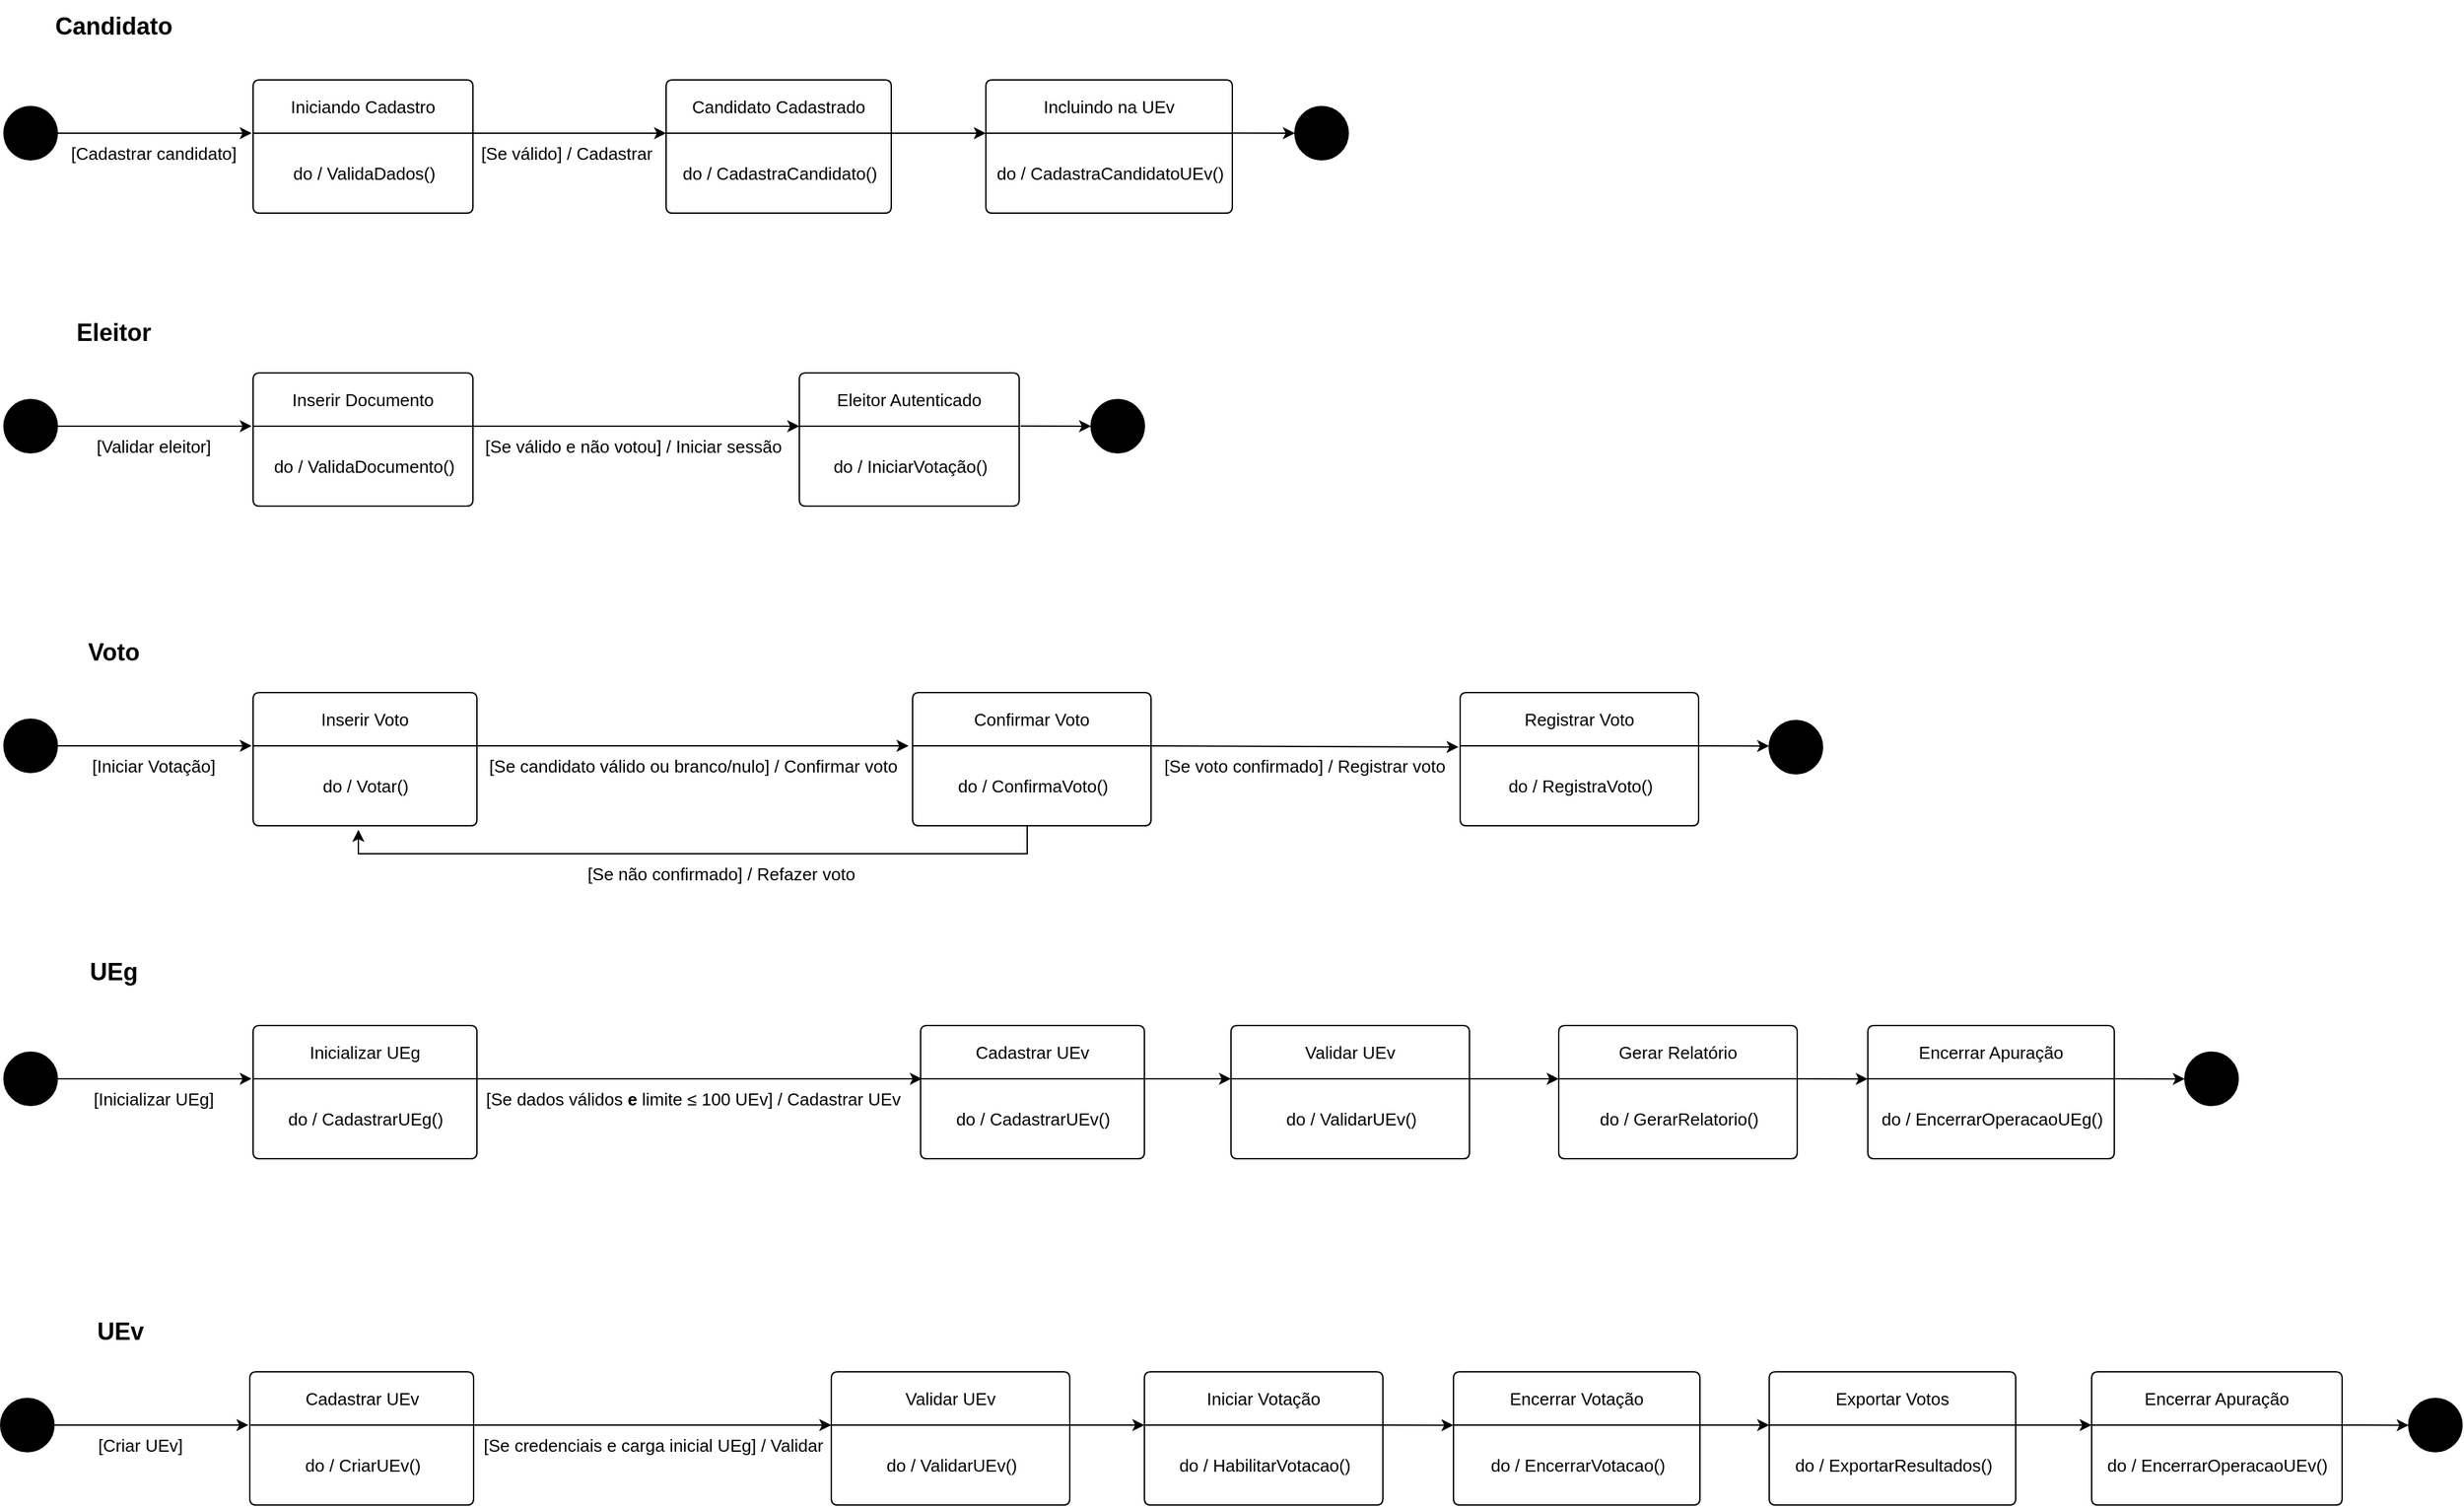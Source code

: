 <mxfile version="28.2.1">
  <diagram name="Página-1" id="NZn0Qjst2y6ycqvkidvK">
    <mxGraphModel dx="1212" dy="479" grid="1" gridSize="10" guides="1" tooltips="1" connect="1" arrows="1" fold="1" page="1" pageScale="1" pageWidth="2336" pageHeight="1654" background="#ffffff" math="0" shadow="0">
      <root>
        <mxCell id="0" />
        <mxCell id="1" parent="0" />
        <mxCell id="J0mnf2S2Qx6hoSlo7Nsn-1" value="" style="ellipse;whiteSpace=wrap;html=1;aspect=fixed;fillColor=#000000;" vertex="1" parent="1">
          <mxGeometry x="123" y="130" width="40" height="40" as="geometry" />
        </mxCell>
        <mxCell id="J0mnf2S2Qx6hoSlo7Nsn-28" style="edgeStyle=orthogonalEdgeStyle;rounded=0;orthogonalLoop=1;jettySize=auto;html=1;exitX=1;exitY=0.25;exitDx=0;exitDy=0;entryX=0;entryY=0.25;entryDx=0;entryDy=0;" edge="1" parent="1">
          <mxGeometry relative="1" as="geometry">
            <mxPoint x="475" y="150" as="sourcePoint" />
            <mxPoint x="620" y="150" as="targetPoint" />
          </mxGeometry>
        </mxCell>
        <mxCell id="J0mnf2S2Qx6hoSlo7Nsn-15" value="Iniciando Cadastro" style="swimlane;childLayout=stackLayout;horizontal=1;startSize=40;horizontalStack=0;rounded=1;fontSize=13;fontStyle=0;strokeWidth=1;resizeParent=0;resizeLast=1;shadow=0;dashed=0;align=center;arcSize=4;whiteSpace=wrap;html=1;" vertex="1" parent="1">
          <mxGeometry x="310" y="110" width="165" height="100" as="geometry" />
        </mxCell>
        <mxCell id="J0mnf2S2Qx6hoSlo7Nsn-17" value="&lt;font style=&quot;font-size: 13px;&quot;&gt;do / ValidaDados()&lt;/font&gt;" style="text;html=1;align=center;verticalAlign=middle;resizable=0;points=[];autosize=1;strokeColor=none;fillColor=none;" vertex="1" parent="J0mnf2S2Qx6hoSlo7Nsn-15">
          <mxGeometry y="40" width="165" height="60" as="geometry" />
        </mxCell>
        <mxCell id="J0mnf2S2Qx6hoSlo7Nsn-20" style="edgeStyle=orthogonalEdgeStyle;rounded=0;orthogonalLoop=1;jettySize=auto;html=1;entryX=-0.006;entryY=0.033;entryDx=0;entryDy=0;entryPerimeter=0;" edge="1" parent="1">
          <mxGeometry relative="1" as="geometry">
            <mxPoint x="163.0" y="149.98" as="sourcePoint" />
            <mxPoint x="309.01" y="149.98" as="targetPoint" />
          </mxGeometry>
        </mxCell>
        <mxCell id="J0mnf2S2Qx6hoSlo7Nsn-21" value="[Cadastrar candidato]" style="text;html=1;align=center;verticalAlign=middle;resizable=0;points=[];autosize=1;strokeColor=none;fillColor=none;fontSize=13;" vertex="1" parent="1">
          <mxGeometry x="160" y="150" width="150" height="30" as="geometry" />
        </mxCell>
        <mxCell id="J0mnf2S2Qx6hoSlo7Nsn-32" style="edgeStyle=orthogonalEdgeStyle;rounded=0;orthogonalLoop=1;jettySize=auto;html=1;exitX=1;exitY=0.25;exitDx=0;exitDy=0;entryX=0;entryY=0.25;entryDx=0;entryDy=0;" edge="1" parent="1">
          <mxGeometry relative="1" as="geometry">
            <mxPoint x="788" y="150" as="sourcePoint" />
            <mxPoint x="860" y="150" as="targetPoint" />
          </mxGeometry>
        </mxCell>
        <mxCell id="J0mnf2S2Qx6hoSlo7Nsn-22" value="Candidato&amp;nbsp;Cadastrado" style="swimlane;childLayout=stackLayout;horizontal=1;startSize=40;horizontalStack=0;rounded=1;fontSize=13;fontStyle=0;strokeWidth=1;resizeParent=0;resizeLast=1;shadow=0;dashed=0;align=center;arcSize=4;whiteSpace=wrap;html=1;" vertex="1" parent="1">
          <mxGeometry x="620" y="110" width="169" height="100" as="geometry" />
        </mxCell>
        <mxCell id="J0mnf2S2Qx6hoSlo7Nsn-23" value="&lt;span style=&quot;font-size: 13px;&quot;&gt;do / CadastraCandidato()&lt;/span&gt;" style="text;html=1;align=center;verticalAlign=middle;resizable=0;points=[];autosize=1;strokeColor=none;fillColor=none;" vertex="1" parent="J0mnf2S2Qx6hoSlo7Nsn-22">
          <mxGeometry y="40" width="169" height="60" as="geometry" />
        </mxCell>
        <mxCell id="J0mnf2S2Qx6hoSlo7Nsn-27" value="[Se válido] / Cadastrar" style="text;html=1;align=center;verticalAlign=middle;resizable=0;points=[];autosize=1;strokeColor=none;fillColor=none;fontSize=13;" vertex="1" parent="1">
          <mxGeometry x="470" y="150" width="150" height="30" as="geometry" />
        </mxCell>
        <mxCell id="J0mnf2S2Qx6hoSlo7Nsn-34" style="rounded=0;orthogonalLoop=1;jettySize=auto;html=1;exitX=1;exitY=0.399;exitDx=0;exitDy=0;entryX=0;entryY=0.5;entryDx=0;entryDy=0;exitPerimeter=0;" edge="1" parent="1">
          <mxGeometry relative="1" as="geometry">
            <mxPoint x="1039" y="149.9" as="sourcePoint" />
            <mxPoint x="1092.0" y="150" as="targetPoint" />
          </mxGeometry>
        </mxCell>
        <mxCell id="J0mnf2S2Qx6hoSlo7Nsn-29" value="Incluindo na UEv" style="swimlane;childLayout=stackLayout;horizontal=1;startSize=40;horizontalStack=0;rounded=1;fontSize=13;fontStyle=0;strokeWidth=1;resizeParent=0;resizeLast=1;shadow=0;dashed=0;align=center;arcSize=4;whiteSpace=wrap;html=1;" vertex="1" parent="1">
          <mxGeometry x="860" y="110" width="185" height="100" as="geometry" />
        </mxCell>
        <mxCell id="J0mnf2S2Qx6hoSlo7Nsn-30" value="&lt;span style=&quot;font-size: 13px;&quot;&gt;do / CadastraCandidatoUEv()&lt;/span&gt;" style="text;html=1;align=center;verticalAlign=middle;resizable=0;points=[];autosize=1;strokeColor=none;fillColor=none;" vertex="1" parent="J0mnf2S2Qx6hoSlo7Nsn-29">
          <mxGeometry y="40" width="185" height="60" as="geometry" />
        </mxCell>
        <mxCell id="J0mnf2S2Qx6hoSlo7Nsn-33" value="" style="ellipse;whiteSpace=wrap;html=1;aspect=fixed;fillColor=#000000;" vertex="1" parent="1">
          <mxGeometry x="1092" y="130" width="40" height="40" as="geometry" />
        </mxCell>
        <mxCell id="J0mnf2S2Qx6hoSlo7Nsn-35" value="Candidato" style="text;html=1;align=center;verticalAlign=middle;resizable=0;points=[];autosize=1;strokeColor=none;fillColor=none;fontStyle=1;fontSize=18;" vertex="1" parent="1">
          <mxGeometry x="150" y="50" width="110" height="40" as="geometry" />
        </mxCell>
        <mxCell id="J0mnf2S2Qx6hoSlo7Nsn-36" value="" style="ellipse;whiteSpace=wrap;html=1;aspect=fixed;fillColor=#000000;" vertex="1" parent="1">
          <mxGeometry x="123" y="350" width="40" height="40" as="geometry" />
        </mxCell>
        <mxCell id="J0mnf2S2Qx6hoSlo7Nsn-53" style="edgeStyle=none;rounded=0;orthogonalLoop=1;jettySize=auto;html=1;exitX=1;exitY=0.25;exitDx=0;exitDy=0;entryX=0;entryY=0.25;entryDx=0;entryDy=0;" edge="1" parent="1">
          <mxGeometry relative="1" as="geometry">
            <mxPoint x="475.0" y="370.0" as="sourcePoint" />
            <mxPoint x="720" y="370.0" as="targetPoint" />
          </mxGeometry>
        </mxCell>
        <mxCell id="J0mnf2S2Qx6hoSlo7Nsn-38" value="Inserir Documento" style="swimlane;childLayout=stackLayout;horizontal=1;startSize=40;horizontalStack=0;rounded=1;fontSize=13;fontStyle=0;strokeWidth=1;resizeParent=0;resizeLast=1;shadow=0;dashed=0;align=center;arcSize=4;whiteSpace=wrap;html=1;" vertex="1" parent="1">
          <mxGeometry x="310" y="330" width="165" height="100" as="geometry" />
        </mxCell>
        <mxCell id="J0mnf2S2Qx6hoSlo7Nsn-39" value="&lt;font style=&quot;font-size: 13px;&quot;&gt;do / ValidaDocumento()&lt;/font&gt;" style="text;html=1;align=center;verticalAlign=middle;resizable=0;points=[];autosize=1;strokeColor=none;fillColor=none;" vertex="1" parent="J0mnf2S2Qx6hoSlo7Nsn-38">
          <mxGeometry y="40" width="165" height="60" as="geometry" />
        </mxCell>
        <mxCell id="J0mnf2S2Qx6hoSlo7Nsn-40" style="edgeStyle=orthogonalEdgeStyle;rounded=0;orthogonalLoop=1;jettySize=auto;html=1;entryX=-0.006;entryY=0.033;entryDx=0;entryDy=0;entryPerimeter=0;" edge="1" parent="1">
          <mxGeometry relative="1" as="geometry">
            <mxPoint x="163.0" y="369.98" as="sourcePoint" />
            <mxPoint x="309.01" y="369.98" as="targetPoint" />
          </mxGeometry>
        </mxCell>
        <mxCell id="J0mnf2S2Qx6hoSlo7Nsn-41" value="[Validar eleitor]" style="text;html=1;align=center;verticalAlign=middle;resizable=0;points=[];autosize=1;strokeColor=none;fillColor=none;fontSize=13;" vertex="1" parent="1">
          <mxGeometry x="180" y="370" width="110" height="30" as="geometry" />
        </mxCell>
        <mxCell id="J0mnf2S2Qx6hoSlo7Nsn-45" value="[Se válido e não votou] / Iniciar sessão" style="text;html=1;align=center;verticalAlign=middle;resizable=0;points=[];autosize=1;strokeColor=none;fillColor=none;fontSize=13;" vertex="1" parent="1">
          <mxGeometry x="470" y="370" width="250" height="30" as="geometry" />
        </mxCell>
        <mxCell id="J0mnf2S2Qx6hoSlo7Nsn-50" value="Eleitor" style="text;html=1;align=center;verticalAlign=middle;resizable=0;points=[];autosize=1;strokeColor=none;fillColor=none;fontStyle=1;fontSize=18;" vertex="1" parent="1">
          <mxGeometry x="170" y="280" width="70" height="40" as="geometry" />
        </mxCell>
        <mxCell id="J0mnf2S2Qx6hoSlo7Nsn-72" value="Voto" style="text;html=1;align=center;verticalAlign=middle;resizable=0;points=[];autosize=1;strokeColor=none;fillColor=none;fontStyle=1;fontSize=18;" vertex="1" parent="1">
          <mxGeometry x="175" y="520" width="60" height="40" as="geometry" />
        </mxCell>
        <mxCell id="J0mnf2S2Qx6hoSlo7Nsn-73" value="" style="ellipse;whiteSpace=wrap;html=1;aspect=fixed;fillColor=#000000;" vertex="1" parent="1">
          <mxGeometry x="123" y="590" width="40" height="40" as="geometry" />
        </mxCell>
        <mxCell id="J0mnf2S2Qx6hoSlo7Nsn-77" style="edgeStyle=orthogonalEdgeStyle;rounded=0;orthogonalLoop=1;jettySize=auto;html=1;entryX=-0.006;entryY=0.033;entryDx=0;entryDy=0;entryPerimeter=0;" edge="1" parent="1">
          <mxGeometry relative="1" as="geometry">
            <mxPoint x="163.0" y="609.98" as="sourcePoint" />
            <mxPoint x="309.01" y="609.98" as="targetPoint" />
          </mxGeometry>
        </mxCell>
        <mxCell id="J0mnf2S2Qx6hoSlo7Nsn-78" value="[Iniciar Votação]" style="text;html=1;align=center;verticalAlign=middle;resizable=0;points=[];autosize=1;strokeColor=none;fillColor=none;fontSize=13;" vertex="1" parent="1">
          <mxGeometry x="175" y="610" width="120" height="30" as="geometry" />
        </mxCell>
        <mxCell id="J0mnf2S2Qx6hoSlo7Nsn-79" style="edgeStyle=none;rounded=0;orthogonalLoop=1;jettySize=auto;html=1;exitX=1;exitY=0.25;exitDx=0;exitDy=0;entryX=0;entryY=0.25;entryDx=0;entryDy=0;" edge="1" parent="1">
          <mxGeometry relative="1" as="geometry">
            <mxPoint x="440" y="610.0" as="sourcePoint" />
            <mxPoint x="802" y="610.0" as="targetPoint" />
          </mxGeometry>
        </mxCell>
        <mxCell id="J0mnf2S2Qx6hoSlo7Nsn-80" value="Inserir Voto" style="swimlane;childLayout=stackLayout;horizontal=1;startSize=40;horizontalStack=0;rounded=1;fontSize=13;fontStyle=0;strokeWidth=1;resizeParent=0;resizeLast=1;shadow=0;dashed=0;align=center;arcSize=4;whiteSpace=wrap;html=1;" vertex="1" parent="1">
          <mxGeometry x="310" y="570" width="168" height="100" as="geometry" />
        </mxCell>
        <mxCell id="J0mnf2S2Qx6hoSlo7Nsn-81" value="&lt;span style=&quot;font-size: 13px;&quot;&gt;do / Votar()&lt;/span&gt;" style="text;html=1;align=center;verticalAlign=middle;resizable=0;points=[];autosize=1;strokeColor=none;fillColor=none;" vertex="1" parent="J0mnf2S2Qx6hoSlo7Nsn-80">
          <mxGeometry y="40" width="168" height="60" as="geometry" />
        </mxCell>
        <mxCell id="J0mnf2S2Qx6hoSlo7Nsn-83" style="edgeStyle=none;rounded=0;orthogonalLoop=1;jettySize=auto;html=1;exitX=1;exitY=0.25;exitDx=0;exitDy=0;entryX=0;entryY=0;entryDx=0;entryDy=0;" edge="1" parent="1">
          <mxGeometry relative="1" as="geometry">
            <mxPoint x="979.0" y="610.0" as="sourcePoint" />
            <mxPoint x="1214.858" y="610.858" as="targetPoint" />
          </mxGeometry>
        </mxCell>
        <mxCell id="J0mnf2S2Qx6hoSlo7Nsn-84" value="Confirmar Voto" style="swimlane;childLayout=stackLayout;horizontal=1;startSize=40;horizontalStack=0;rounded=1;fontSize=13;fontStyle=0;strokeWidth=1;resizeParent=0;resizeLast=1;shadow=0;dashed=0;align=center;arcSize=4;whiteSpace=wrap;html=1;" vertex="1" parent="1">
          <mxGeometry x="805" y="570" width="179" height="100" as="geometry" />
        </mxCell>
        <mxCell id="J0mnf2S2Qx6hoSlo7Nsn-85" value="&lt;span style=&quot;font-size: 13px;&quot;&gt;do / ConfirmaVoto()&lt;/span&gt;" style="text;html=1;align=center;verticalAlign=middle;resizable=0;points=[];autosize=1;strokeColor=none;fillColor=none;" vertex="1" parent="J0mnf2S2Qx6hoSlo7Nsn-84">
          <mxGeometry y="40" width="179" height="60" as="geometry" />
        </mxCell>
        <mxCell id="J0mnf2S2Qx6hoSlo7Nsn-86" value="" style="ellipse;whiteSpace=wrap;html=1;aspect=fixed;fillColor=#000000;" vertex="1" parent="1">
          <mxGeometry x="1448" y="591" width="40" height="40" as="geometry" />
        </mxCell>
        <mxCell id="J0mnf2S2Qx6hoSlo7Nsn-87" value="[Se candidato válido ou branco/nulo] / Confirmar voto" style="text;html=1;align=center;verticalAlign=middle;resizable=0;points=[];autosize=1;strokeColor=none;fillColor=none;fontSize=13;" vertex="1" parent="1">
          <mxGeometry x="475" y="610" width="330" height="30" as="geometry" />
        </mxCell>
        <mxCell id="J0mnf2S2Qx6hoSlo7Nsn-88" value="&lt;font&gt;[Se voto confirmado] / Registrar voto&lt;/font&gt;" style="text;html=1;align=center;verticalAlign=middle;resizable=0;points=[];autosize=1;strokeColor=none;fillColor=none;fontSize=13;" vertex="1" parent="1">
          <mxGeometry x="984" y="610" width="230" height="30" as="geometry" />
        </mxCell>
        <mxCell id="J0mnf2S2Qx6hoSlo7Nsn-90" value="Registrar Voto" style="swimlane;childLayout=stackLayout;horizontal=1;startSize=40;horizontalStack=0;rounded=1;fontSize=13;fontStyle=0;strokeWidth=1;resizeParent=0;resizeLast=1;shadow=0;dashed=0;align=center;arcSize=4;whiteSpace=wrap;html=1;" vertex="1" parent="1">
          <mxGeometry x="1216" y="570" width="179" height="100" as="geometry" />
        </mxCell>
        <mxCell id="J0mnf2S2Qx6hoSlo7Nsn-91" value="&lt;span style=&quot;font-size: 13px;&quot;&gt;do / RegistraVoto()&lt;/span&gt;" style="text;html=1;align=center;verticalAlign=middle;resizable=0;points=[];autosize=1;strokeColor=none;fillColor=none;" vertex="1" parent="J0mnf2S2Qx6hoSlo7Nsn-90">
          <mxGeometry y="40" width="179" height="60" as="geometry" />
        </mxCell>
        <mxCell id="J0mnf2S2Qx6hoSlo7Nsn-92" style="rounded=0;orthogonalLoop=1;jettySize=auto;html=1;exitX=1;exitY=0.399;exitDx=0;exitDy=0;entryX=0;entryY=0.5;entryDx=0;entryDy=0;exitPerimeter=0;" edge="1" parent="1">
          <mxGeometry relative="1" as="geometry">
            <mxPoint x="1395" y="610" as="sourcePoint" />
            <mxPoint x="1448.0" y="610.1" as="targetPoint" />
          </mxGeometry>
        </mxCell>
        <mxCell id="J0mnf2S2Qx6hoSlo7Nsn-93" style="edgeStyle=orthogonalEdgeStyle;rounded=0;orthogonalLoop=1;jettySize=auto;html=1;entryX=0.522;entryY=1.03;entryDx=0;entryDy=0;entryPerimeter=0;exitX=0.531;exitY=0.991;exitDx=0;exitDy=0;exitPerimeter=0;" edge="1" parent="1">
          <mxGeometry relative="1" as="geometry">
            <mxPoint x="891" y="670" as="sourcePoint" />
            <mxPoint x="389" y="673" as="targetPoint" />
            <Array as="points">
              <mxPoint x="891" y="691" />
              <mxPoint x="389" y="691" />
            </Array>
          </mxGeometry>
        </mxCell>
        <mxCell id="J0mnf2S2Qx6hoSlo7Nsn-94" value="[Se não confirmado] / Refazer voto" style="text;html=1;align=center;verticalAlign=middle;resizable=0;points=[];autosize=1;strokeColor=none;fillColor=none;fontSize=13;" vertex="1" parent="1">
          <mxGeometry x="551" y="691" width="220" height="30" as="geometry" />
        </mxCell>
        <mxCell id="J0mnf2S2Qx6hoSlo7Nsn-95" value="Eleitor Autenticado" style="swimlane;childLayout=stackLayout;horizontal=1;startSize=40;horizontalStack=0;rounded=1;fontSize=13;fontStyle=0;strokeWidth=1;resizeParent=0;resizeLast=1;shadow=0;dashed=0;align=center;arcSize=4;whiteSpace=wrap;html=1;" vertex="1" parent="1">
          <mxGeometry x="720" y="330" width="165" height="100" as="geometry" />
        </mxCell>
        <mxCell id="J0mnf2S2Qx6hoSlo7Nsn-96" value="&lt;font style=&quot;font-size: 13px;&quot;&gt;do / IniciarVotação()&lt;/font&gt;" style="text;html=1;align=center;verticalAlign=middle;resizable=0;points=[];autosize=1;strokeColor=none;fillColor=none;" vertex="1" parent="J0mnf2S2Qx6hoSlo7Nsn-95">
          <mxGeometry y="40" width="165" height="60" as="geometry" />
        </mxCell>
        <mxCell id="J0mnf2S2Qx6hoSlo7Nsn-97" style="rounded=0;orthogonalLoop=1;jettySize=auto;html=1;exitX=1;exitY=0.399;exitDx=0;exitDy=0;entryX=0;entryY=0.5;entryDx=0;entryDy=0;exitPerimeter=0;" edge="1" parent="1">
          <mxGeometry relative="1" as="geometry">
            <mxPoint x="886" y="369.9" as="sourcePoint" />
            <mxPoint x="939.0" y="370" as="targetPoint" />
          </mxGeometry>
        </mxCell>
        <mxCell id="J0mnf2S2Qx6hoSlo7Nsn-98" value="" style="ellipse;whiteSpace=wrap;html=1;aspect=fixed;fillColor=#000000;" vertex="1" parent="1">
          <mxGeometry x="939" y="350" width="40" height="40" as="geometry" />
        </mxCell>
        <mxCell id="J0mnf2S2Qx6hoSlo7Nsn-99" value="UEg" style="text;html=1;align=center;verticalAlign=middle;resizable=0;points=[];autosize=1;strokeColor=none;fillColor=none;fontStyle=1;fontSize=18;" vertex="1" parent="1">
          <mxGeometry x="175" y="760" width="60" height="40" as="geometry" />
        </mxCell>
        <mxCell id="J0mnf2S2Qx6hoSlo7Nsn-100" value="" style="ellipse;whiteSpace=wrap;html=1;aspect=fixed;fillColor=#000000;" vertex="1" parent="1">
          <mxGeometry x="123" y="840" width="40" height="40" as="geometry" />
        </mxCell>
        <mxCell id="J0mnf2S2Qx6hoSlo7Nsn-101" style="edgeStyle=orthogonalEdgeStyle;rounded=0;orthogonalLoop=1;jettySize=auto;html=1;entryX=-0.006;entryY=0.033;entryDx=0;entryDy=0;entryPerimeter=0;" edge="1" parent="1">
          <mxGeometry relative="1" as="geometry">
            <mxPoint x="163.0" y="859.98" as="sourcePoint" />
            <mxPoint x="309.01" y="859.98" as="targetPoint" />
          </mxGeometry>
        </mxCell>
        <mxCell id="J0mnf2S2Qx6hoSlo7Nsn-102" value="[Inicializar UEg]" style="text;html=1;align=center;verticalAlign=middle;resizable=0;points=[];autosize=1;strokeColor=none;fillColor=none;fontSize=13;" vertex="1" parent="1">
          <mxGeometry x="180" y="860" width="110" height="30" as="geometry" />
        </mxCell>
        <mxCell id="J0mnf2S2Qx6hoSlo7Nsn-103" style="edgeStyle=none;rounded=0;orthogonalLoop=1;jettySize=auto;html=1;exitX=1;exitY=0.25;exitDx=0;exitDy=0;entryX=0;entryY=0.25;entryDx=0;entryDy=0;" edge="1" parent="1">
          <mxGeometry relative="1" as="geometry">
            <mxPoint x="450" y="860.0" as="sourcePoint" />
            <mxPoint x="812" y="860.0" as="targetPoint" />
          </mxGeometry>
        </mxCell>
        <mxCell id="J0mnf2S2Qx6hoSlo7Nsn-137" style="edgeStyle=none;rounded=0;orthogonalLoop=1;jettySize=auto;html=1;exitX=1;exitY=0.25;exitDx=0;exitDy=0;entryX=0;entryY=0.25;entryDx=0;entryDy=0;" edge="1" parent="1">
          <mxGeometry relative="1" as="geometry">
            <mxPoint x="963" y="860.0" as="sourcePoint" />
            <mxPoint x="1044" y="860.0" as="targetPoint" />
          </mxGeometry>
        </mxCell>
        <mxCell id="J0mnf2S2Qx6hoSlo7Nsn-104" value="Cadastrar UEv" style="swimlane;childLayout=stackLayout;horizontal=1;startSize=40;horizontalStack=0;rounded=1;fontSize=13;fontStyle=0;strokeWidth=1;resizeParent=0;resizeLast=1;shadow=0;dashed=0;align=center;arcSize=4;whiteSpace=wrap;html=1;" vertex="1" parent="1">
          <mxGeometry x="811" y="820" width="168" height="100" as="geometry" />
        </mxCell>
        <mxCell id="J0mnf2S2Qx6hoSlo7Nsn-105" value="do / CadastrarUEv()" style="text;html=1;align=center;verticalAlign=middle;resizable=0;points=[];autosize=1;strokeColor=none;fillColor=none;fontSize=13;" vertex="1" parent="J0mnf2S2Qx6hoSlo7Nsn-104">
          <mxGeometry y="40" width="168" height="60" as="geometry" />
        </mxCell>
        <mxCell id="J0mnf2S2Qx6hoSlo7Nsn-139" style="edgeStyle=none;rounded=0;orthogonalLoop=1;jettySize=auto;html=1;exitX=1;exitY=0.25;exitDx=0;exitDy=0;entryX=0;entryY=0.25;entryDx=0;entryDy=0;" edge="1" parent="1">
          <mxGeometry relative="1" as="geometry">
            <mxPoint x="1223" y="860.0" as="sourcePoint" />
            <mxPoint x="1290" y="860.0" as="targetPoint" />
          </mxGeometry>
        </mxCell>
        <mxCell id="J0mnf2S2Qx6hoSlo7Nsn-107" value="Validar UEv" style="swimlane;childLayout=stackLayout;horizontal=1;startSize=40;horizontalStack=0;rounded=1;fontSize=13;fontStyle=0;strokeWidth=1;resizeParent=0;resizeLast=1;shadow=0;dashed=0;align=center;arcSize=4;whiteSpace=wrap;html=1;" vertex="1" parent="1">
          <mxGeometry x="1044" y="820" width="179" height="100" as="geometry" />
        </mxCell>
        <mxCell id="J0mnf2S2Qx6hoSlo7Nsn-134" value="do / ValidarUEv()" style="text;html=1;align=center;verticalAlign=middle;resizable=0;points=[];autosize=1;strokeColor=none;fillColor=none;fontSize=13;" vertex="1" parent="J0mnf2S2Qx6hoSlo7Nsn-107">
          <mxGeometry y="40" width="179" height="60" as="geometry" />
        </mxCell>
        <mxCell id="J0mnf2S2Qx6hoSlo7Nsn-110" value="[Se dados válidos &lt;strong&gt;e&lt;/strong&gt; limite ≤ 100 UEv] / Cadastrar UEv" style="text;html=1;align=center;verticalAlign=middle;resizable=0;points=[];autosize=1;strokeColor=none;fillColor=none;fontSize=13;" vertex="1" parent="1">
          <mxGeometry x="475" y="860" width="330" height="30" as="geometry" />
        </mxCell>
        <mxCell id="J0mnf2S2Qx6hoSlo7Nsn-112" value="Gerar Relatório" style="swimlane;childLayout=stackLayout;horizontal=1;startSize=40;horizontalStack=0;rounded=1;fontSize=13;fontStyle=0;strokeWidth=1;resizeParent=0;resizeLast=1;shadow=0;dashed=0;align=center;arcSize=4;whiteSpace=wrap;html=1;" vertex="1" parent="1">
          <mxGeometry x="1290" y="820" width="179" height="100" as="geometry" />
        </mxCell>
        <mxCell id="J0mnf2S2Qx6hoSlo7Nsn-138" value="do / GerarRelatorio()" style="text;html=1;align=center;verticalAlign=middle;resizable=0;points=[];autosize=1;strokeColor=none;fillColor=none;fontSize=13;" vertex="1" parent="J0mnf2S2Qx6hoSlo7Nsn-112">
          <mxGeometry y="40" width="179" height="60" as="geometry" />
        </mxCell>
        <mxCell id="J0mnf2S2Qx6hoSlo7Nsn-114" style="rounded=0;orthogonalLoop=1;jettySize=auto;html=1;exitX=1;exitY=0.399;exitDx=0;exitDy=0;entryX=0;entryY=0.5;entryDx=0;entryDy=0;exitPerimeter=0;" edge="1" parent="1">
          <mxGeometry relative="1" as="geometry">
            <mxPoint x="1469" y="860" as="sourcePoint" />
            <mxPoint x="1522.0" y="860.1" as="targetPoint" />
          </mxGeometry>
        </mxCell>
        <mxCell id="J0mnf2S2Qx6hoSlo7Nsn-135" value="Inicializar UEg" style="swimlane;childLayout=stackLayout;horizontal=1;startSize=40;horizontalStack=0;rounded=1;fontSize=13;fontStyle=0;strokeWidth=1;resizeParent=0;resizeLast=1;shadow=0;dashed=0;align=center;arcSize=4;whiteSpace=wrap;html=1;" vertex="1" parent="1">
          <mxGeometry x="310" y="820" width="168" height="100" as="geometry" />
        </mxCell>
        <mxCell id="J0mnf2S2Qx6hoSlo7Nsn-136" value="do / CadastrarUEg()" style="text;html=1;align=center;verticalAlign=middle;resizable=0;points=[];autosize=1;strokeColor=none;fillColor=none;fontSize=13;" vertex="1" parent="J0mnf2S2Qx6hoSlo7Nsn-135">
          <mxGeometry y="40" width="168" height="60" as="geometry" />
        </mxCell>
        <mxCell id="J0mnf2S2Qx6hoSlo7Nsn-140" value="Encerrar Apuração" style="swimlane;childLayout=stackLayout;horizontal=1;startSize=40;horizontalStack=0;rounded=1;fontSize=13;fontStyle=0;strokeWidth=1;resizeParent=0;resizeLast=1;shadow=0;dashed=0;align=center;arcSize=4;whiteSpace=wrap;html=1;" vertex="1" parent="1">
          <mxGeometry x="1522" y="820" width="185" height="100" as="geometry" />
        </mxCell>
        <mxCell id="J0mnf2S2Qx6hoSlo7Nsn-141" value="do / EncerrarOperacaoUEg()" style="text;html=1;align=center;verticalAlign=middle;resizable=0;points=[];autosize=1;strokeColor=none;fillColor=none;fontSize=13;" vertex="1" parent="J0mnf2S2Qx6hoSlo7Nsn-140">
          <mxGeometry y="40" width="185" height="60" as="geometry" />
        </mxCell>
        <mxCell id="J0mnf2S2Qx6hoSlo7Nsn-142" style="rounded=0;orthogonalLoop=1;jettySize=auto;html=1;exitX=1;exitY=0.399;exitDx=0;exitDy=0;entryX=0;entryY=0.5;entryDx=0;entryDy=0;exitPerimeter=0;" edge="1" parent="1">
          <mxGeometry relative="1" as="geometry">
            <mxPoint x="1707" y="860" as="sourcePoint" />
            <mxPoint x="1760.0" y="860.1" as="targetPoint" />
          </mxGeometry>
        </mxCell>
        <mxCell id="J0mnf2S2Qx6hoSlo7Nsn-143" value="" style="ellipse;whiteSpace=wrap;html=1;aspect=fixed;fillColor=#000000;" vertex="1" parent="1">
          <mxGeometry x="1760" y="840" width="40" height="40" as="geometry" />
        </mxCell>
        <mxCell id="J0mnf2S2Qx6hoSlo7Nsn-144" value="UEv" style="text;html=1;align=center;verticalAlign=middle;resizable=0;points=[];autosize=1;strokeColor=none;fillColor=none;fontStyle=1;fontSize=18;" vertex="1" parent="1">
          <mxGeometry x="180" y="1030" width="60" height="40" as="geometry" />
        </mxCell>
        <mxCell id="J0mnf2S2Qx6hoSlo7Nsn-145" value="" style="ellipse;whiteSpace=wrap;html=1;aspect=fixed;fillColor=#000000;" vertex="1" parent="1">
          <mxGeometry x="120.5" y="1100" width="40" height="40" as="geometry" />
        </mxCell>
        <mxCell id="J0mnf2S2Qx6hoSlo7Nsn-146" style="edgeStyle=orthogonalEdgeStyle;rounded=0;orthogonalLoop=1;jettySize=auto;html=1;entryX=-0.006;entryY=0.033;entryDx=0;entryDy=0;entryPerimeter=0;" edge="1" parent="1">
          <mxGeometry relative="1" as="geometry">
            <mxPoint x="160.5" y="1119.98" as="sourcePoint" />
            <mxPoint x="306.51" y="1119.98" as="targetPoint" />
          </mxGeometry>
        </mxCell>
        <mxCell id="J0mnf2S2Qx6hoSlo7Nsn-147" value="[Criar UEv]" style="text;html=1;align=center;verticalAlign=middle;resizable=0;points=[];autosize=1;strokeColor=none;fillColor=none;fontSize=13;" vertex="1" parent="1">
          <mxGeometry x="180" y="1120" width="90" height="30" as="geometry" />
        </mxCell>
        <mxCell id="J0mnf2S2Qx6hoSlo7Nsn-171" style="edgeStyle=none;rounded=0;orthogonalLoop=1;jettySize=auto;html=1;exitX=1;exitY=0.25;exitDx=0;exitDy=0;entryX=0;entryY=0.25;entryDx=0;entryDy=0;" edge="1" parent="1">
          <mxGeometry relative="1" as="geometry">
            <mxPoint x="923" y="1120" as="sourcePoint" />
            <mxPoint x="979" y="1120" as="targetPoint" />
          </mxGeometry>
        </mxCell>
        <mxCell id="J0mnf2S2Qx6hoSlo7Nsn-153" value="Validar UEv" style="swimlane;childLayout=stackLayout;horizontal=1;startSize=40;horizontalStack=0;rounded=1;fontSize=13;fontStyle=0;strokeWidth=1;resizeParent=0;resizeLast=1;shadow=0;dashed=0;align=center;arcSize=4;whiteSpace=wrap;html=1;" vertex="1" parent="1">
          <mxGeometry x="744" y="1080" width="179" height="100" as="geometry" />
        </mxCell>
        <mxCell id="J0mnf2S2Qx6hoSlo7Nsn-154" value="do / ValidarUEv()" style="text;html=1;align=center;verticalAlign=middle;resizable=0;points=[];autosize=1;strokeColor=none;fillColor=none;fontSize=13;" vertex="1" parent="J0mnf2S2Qx6hoSlo7Nsn-153">
          <mxGeometry y="40" width="179" height="60" as="geometry" />
        </mxCell>
        <mxCell id="J0mnf2S2Qx6hoSlo7Nsn-156" value="Iniciar Votação" style="swimlane;childLayout=stackLayout;horizontal=1;startSize=40;horizontalStack=0;rounded=1;fontSize=13;fontStyle=0;strokeWidth=1;resizeParent=0;resizeLast=1;shadow=0;dashed=0;align=center;arcSize=4;whiteSpace=wrap;html=1;" vertex="1" parent="1">
          <mxGeometry x="979" y="1080" width="179" height="100" as="geometry" />
        </mxCell>
        <mxCell id="J0mnf2S2Qx6hoSlo7Nsn-170" value="do / HabilitarVotacao()" style="text;html=1;align=center;verticalAlign=middle;resizable=0;points=[];autosize=1;strokeColor=none;fillColor=none;fontSize=13;" vertex="1" parent="J0mnf2S2Qx6hoSlo7Nsn-156">
          <mxGeometry y="40" width="179" height="60" as="geometry" />
        </mxCell>
        <mxCell id="J0mnf2S2Qx6hoSlo7Nsn-158" style="rounded=0;orthogonalLoop=1;jettySize=auto;html=1;exitX=1;exitY=0.399;exitDx=0;exitDy=0;entryX=0;entryY=0.5;entryDx=0;entryDy=0;exitPerimeter=0;" edge="1" parent="1">
          <mxGeometry relative="1" as="geometry">
            <mxPoint x="1158" y="1120" as="sourcePoint" />
            <mxPoint x="1211.0" y="1120.1" as="targetPoint" />
          </mxGeometry>
        </mxCell>
        <mxCell id="J0mnf2S2Qx6hoSlo7Nsn-169" style="edgeStyle=none;rounded=0;orthogonalLoop=1;jettySize=auto;html=1;exitX=1;exitY=0.25;exitDx=0;exitDy=0;entryX=0;entryY=0.25;entryDx=0;entryDy=0;" edge="1" parent="1">
          <mxGeometry relative="1" as="geometry">
            <mxPoint x="475.5" y="1120" as="sourcePoint" />
            <mxPoint x="744" y="1120" as="targetPoint" />
          </mxGeometry>
        </mxCell>
        <mxCell id="J0mnf2S2Qx6hoSlo7Nsn-159" value="Cadastrar UEv" style="swimlane;childLayout=stackLayout;horizontal=1;startSize=40;horizontalStack=0;rounded=1;fontSize=13;fontStyle=0;strokeWidth=1;resizeParent=0;resizeLast=1;shadow=0;dashed=0;align=center;arcSize=4;whiteSpace=wrap;html=1;" vertex="1" parent="1">
          <mxGeometry x="307.5" y="1080" width="168" height="100" as="geometry" />
        </mxCell>
        <mxCell id="J0mnf2S2Qx6hoSlo7Nsn-160" value="do /&amp;nbsp;CriarUEv()" style="text;html=1;align=center;verticalAlign=middle;resizable=0;points=[];autosize=1;strokeColor=none;fillColor=none;fontSize=13;" vertex="1" parent="J0mnf2S2Qx6hoSlo7Nsn-159">
          <mxGeometry y="40" width="168" height="60" as="geometry" />
        </mxCell>
        <mxCell id="J0mnf2S2Qx6hoSlo7Nsn-175" style="edgeStyle=none;rounded=0;orthogonalLoop=1;jettySize=auto;html=1;exitX=1;exitY=0.25;exitDx=0;exitDy=0;entryX=0;entryY=0.25;entryDx=0;entryDy=0;" edge="1" parent="1">
          <mxGeometry relative="1" as="geometry">
            <mxPoint x="1396.0" y="1120" as="sourcePoint" />
            <mxPoint x="1448" y="1120" as="targetPoint" />
          </mxGeometry>
        </mxCell>
        <mxCell id="J0mnf2S2Qx6hoSlo7Nsn-161" value="Encerrar Votação" style="swimlane;childLayout=stackLayout;horizontal=1;startSize=40;horizontalStack=0;rounded=1;fontSize=13;fontStyle=0;strokeWidth=1;resizeParent=0;resizeLast=1;shadow=0;dashed=0;align=center;arcSize=4;whiteSpace=wrap;html=1;" vertex="1" parent="1">
          <mxGeometry x="1211" y="1080" width="185" height="100" as="geometry" />
        </mxCell>
        <mxCell id="J0mnf2S2Qx6hoSlo7Nsn-172" value="&lt;font style=&quot;font-size: 13px;&quot;&gt;do / EncerrarVotacao()&lt;/font&gt;" style="text;html=1;align=center;verticalAlign=middle;resizable=0;points=[];autosize=1;strokeColor=none;fillColor=none;" vertex="1" parent="J0mnf2S2Qx6hoSlo7Nsn-161">
          <mxGeometry y="40" width="185" height="60" as="geometry" />
        </mxCell>
        <mxCell id="J0mnf2S2Qx6hoSlo7Nsn-168" value="[Se credenciais e carga inicial UEg] / Validar" style="text;html=1;align=center;verticalAlign=middle;resizable=0;points=[];autosize=1;strokeColor=none;fillColor=none;fontSize=13;" vertex="1" parent="1">
          <mxGeometry x="470" y="1120" width="280" height="30" as="geometry" />
        </mxCell>
        <mxCell id="J0mnf2S2Qx6hoSlo7Nsn-180" style="edgeStyle=none;rounded=0;orthogonalLoop=1;jettySize=auto;html=1;exitX=1;exitY=0.25;exitDx=0;exitDy=0;entryX=0;entryY=0.25;entryDx=0;entryDy=0;" edge="1" parent="1">
          <mxGeometry relative="1" as="geometry">
            <mxPoint x="1633" y="1120" as="sourcePoint" />
            <mxPoint x="1690" y="1120" as="targetPoint" />
          </mxGeometry>
        </mxCell>
        <mxCell id="J0mnf2S2Qx6hoSlo7Nsn-173" value="Exportar Votos" style="swimlane;childLayout=stackLayout;horizontal=1;startSize=40;horizontalStack=0;rounded=1;fontSize=13;fontStyle=0;strokeWidth=1;resizeParent=0;resizeLast=1;shadow=0;dashed=0;align=center;arcSize=4;whiteSpace=wrap;html=1;" vertex="1" parent="1">
          <mxGeometry x="1448" y="1080" width="185" height="100" as="geometry" />
        </mxCell>
        <mxCell id="J0mnf2S2Qx6hoSlo7Nsn-174" value="&lt;font style=&quot;font-size: 13px;&quot;&gt;do / ExportarResultados()&lt;/font&gt;" style="text;html=1;align=center;verticalAlign=middle;resizable=0;points=[];autosize=1;strokeColor=none;fillColor=none;" vertex="1" parent="J0mnf2S2Qx6hoSlo7Nsn-173">
          <mxGeometry y="40" width="185" height="60" as="geometry" />
        </mxCell>
        <mxCell id="J0mnf2S2Qx6hoSlo7Nsn-176" value="Encerrar Apuração" style="swimlane;childLayout=stackLayout;horizontal=1;startSize=40;horizontalStack=0;rounded=1;fontSize=13;fontStyle=0;strokeWidth=1;resizeParent=0;resizeLast=1;shadow=0;dashed=0;align=center;arcSize=4;whiteSpace=wrap;html=1;" vertex="1" parent="1">
          <mxGeometry x="1690" y="1080" width="188" height="100" as="geometry" />
        </mxCell>
        <mxCell id="J0mnf2S2Qx6hoSlo7Nsn-177" value="do / EncerrarOperacaoUEv()" style="text;html=1;align=center;verticalAlign=middle;resizable=0;points=[];autosize=1;strokeColor=none;fillColor=none;fontSize=13;" vertex="1" parent="J0mnf2S2Qx6hoSlo7Nsn-176">
          <mxGeometry y="40" width="188" height="60" as="geometry" />
        </mxCell>
        <mxCell id="J0mnf2S2Qx6hoSlo7Nsn-178" style="rounded=0;orthogonalLoop=1;jettySize=auto;html=1;exitX=1;exitY=0.399;exitDx=0;exitDy=0;entryX=0;entryY=0.5;entryDx=0;entryDy=0;exitPerimeter=0;" edge="1" parent="1">
          <mxGeometry relative="1" as="geometry">
            <mxPoint x="1875" y="1120" as="sourcePoint" />
            <mxPoint x="1928.0" y="1120.1" as="targetPoint" />
          </mxGeometry>
        </mxCell>
        <mxCell id="J0mnf2S2Qx6hoSlo7Nsn-179" value="" style="ellipse;whiteSpace=wrap;html=1;aspect=fixed;fillColor=#000000;" vertex="1" parent="1">
          <mxGeometry x="1928" y="1100" width="40" height="40" as="geometry" />
        </mxCell>
      </root>
    </mxGraphModel>
  </diagram>
</mxfile>
